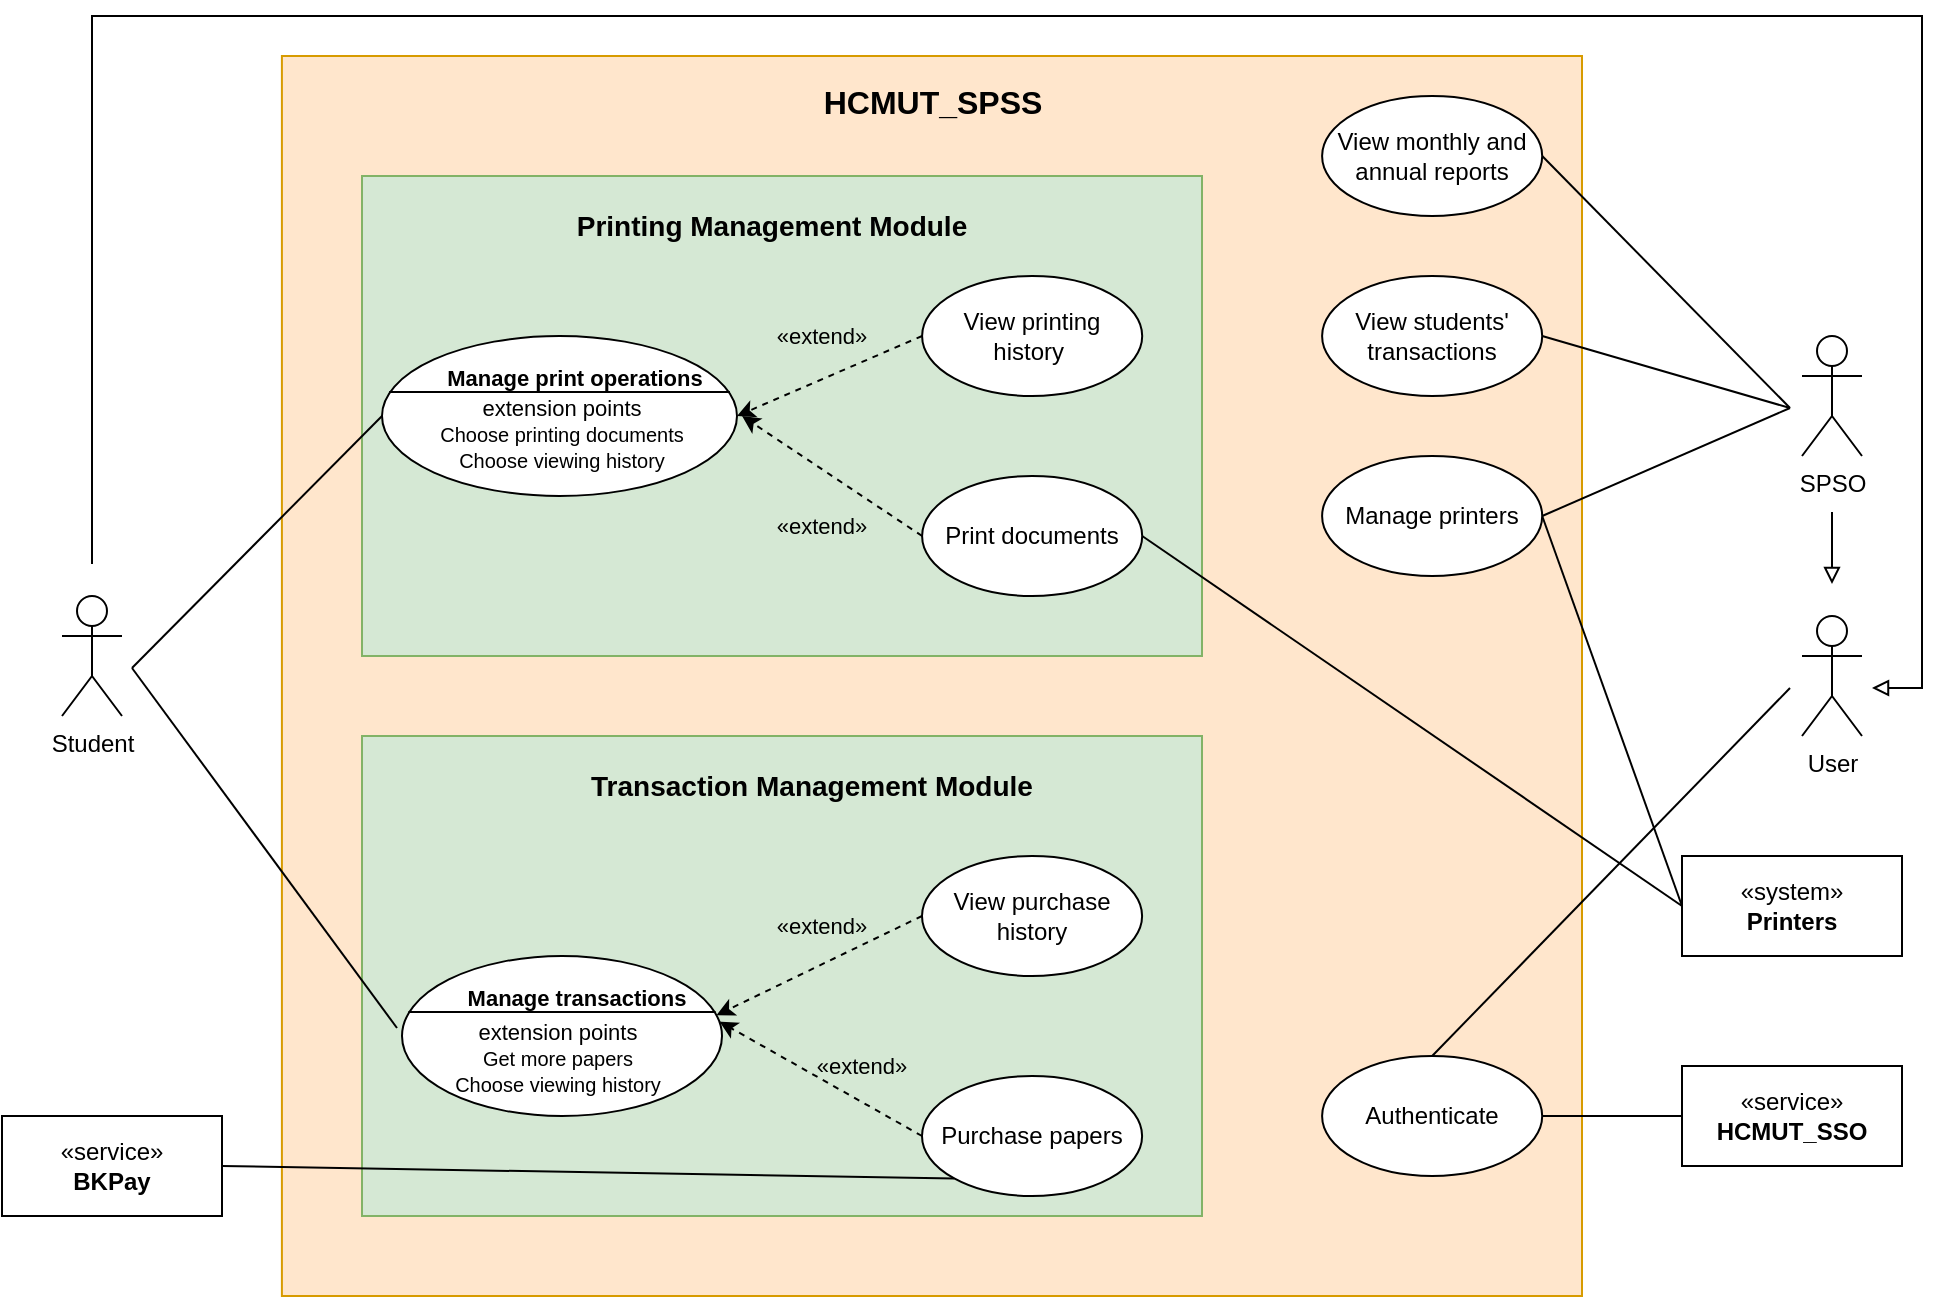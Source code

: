 <mxfile version="24.7.8">
  <diagram name="Page-1" id="5OE-TJhE8zVRZGr9SQH1">
    <mxGraphModel dx="1235" dy="771" grid="1" gridSize="10" guides="1" tooltips="1" connect="1" arrows="0" fold="1" page="1" pageScale="1" pageWidth="850" pageHeight="1100" math="0" shadow="0">
      <root>
        <mxCell id="0" />
        <mxCell id="1" parent="0" />
        <mxCell id="kOeY6bJKJXaW9cWby0th-12" value="" style="rounded=0;whiteSpace=wrap;html=1;fillColor=#ffe6cc;strokeColor=#d79b00;" parent="1" vertex="1">
          <mxGeometry x="259.95" y="100" width="650.05" height="620" as="geometry" />
        </mxCell>
        <mxCell id="kOeY6bJKJXaW9cWby0th-5" value="«service»&lt;br&gt;&lt;b&gt;HCMUT_SSO&lt;/b&gt;" style="html=1;whiteSpace=wrap;" parent="1" vertex="1">
          <mxGeometry x="960" y="605" width="110" height="50" as="geometry" />
        </mxCell>
        <mxCell id="kOeY6bJKJXaW9cWby0th-7" value="«service»&lt;br&gt;&lt;b&gt;BKPay&lt;/b&gt;" style="html=1;whiteSpace=wrap;" parent="1" vertex="1">
          <mxGeometry x="120" y="630" width="110" height="50" as="geometry" />
        </mxCell>
        <mxCell id="BIswvxviZQBVQyYqM8hH-38" style="edgeStyle=none;shape=connector;rounded=0;orthogonalLoop=1;jettySize=auto;html=1;exitX=1;exitY=0.5;exitDx=0;exitDy=0;entryX=0;entryY=0.5;entryDx=0;entryDy=0;strokeColor=default;align=center;verticalAlign=middle;fontFamily=Helvetica;fontSize=11;fontColor=default;labelBackgroundColor=default;endArrow=none;endFill=0;" edge="1" parent="1" source="kOeY6bJKJXaW9cWby0th-14" target="kOeY6bJKJXaW9cWby0th-5">
          <mxGeometry relative="1" as="geometry" />
        </mxCell>
        <mxCell id="kOeY6bJKJXaW9cWby0th-14" value="Authenticate" style="ellipse;whiteSpace=wrap;html=1;" parent="1" vertex="1">
          <mxGeometry x="780.05" y="600" width="110.05" height="60" as="geometry" />
        </mxCell>
        <mxCell id="kOeY6bJKJXaW9cWby0th-15" value="&lt;font style=&quot;font-size: 16px;&quot;&gt;HCMUT_SPSS&lt;/font&gt;" style="text;align=center;fontStyle=1;verticalAlign=middle;spacingLeft=3;spacingRight=3;strokeColor=none;rotatable=0;points=[[0,0.5],[1,0.5]];portConstraint=eastwest;html=1;" parent="1" vertex="1">
          <mxGeometry x="504.97" y="110" width="160" height="26" as="geometry" />
        </mxCell>
        <mxCell id="BIswvxviZQBVQyYqM8hH-37" style="edgeStyle=none;shape=connector;rounded=0;orthogonalLoop=1;jettySize=auto;html=1;exitX=0;exitY=0.6;exitDx=-6;exitDy=0;exitPerimeter=0;entryX=0.5;entryY=0;entryDx=0;entryDy=0;strokeColor=default;align=center;verticalAlign=middle;fontFamily=Helvetica;fontSize=11;fontColor=default;labelBackgroundColor=default;endArrow=none;endFill=0;" edge="1" parent="1" source="kOeY6bJKJXaW9cWby0th-22" target="kOeY6bJKJXaW9cWby0th-14">
          <mxGeometry relative="1" as="geometry" />
        </mxCell>
        <mxCell id="kOeY6bJKJXaW9cWby0th-22" value="User" style="shape=umlActor;verticalLabelPosition=bottom;verticalAlign=top;html=1;points=[[0,0.333,0,0,0],[0,0.6,0,-6,0],[0,1,0,-6,23],[0.25,0.1,0,0,0],[0.5,0,0,0,-16],[0.5,0,0,0,0],[0.5,0.5,0,0,0],[0.5,1,0,0,28],[0.75,0.1,0,0,0],[1,0.333,0,0,0],[1,0.6,0,5,0],[1,1,0,5,23]];" parent="1" vertex="1">
          <mxGeometry x="1020" y="380" width="30" height="60" as="geometry" />
        </mxCell>
        <mxCell id="kOeY6bJKJXaW9cWby0th-44" value="Student" style="shape=umlActor;verticalLabelPosition=bottom;verticalAlign=top;html=1;points=[[0,0.333,0,0,0],[0,0.6,0,-6,0],[0,1,0,-6,23],[0.25,0.1,0,0,0],[0.5,0,0,0,-16],[0.5,0,0,0,0],[0.5,0.5,0,0,0],[0.5,1,0,0,28],[0.75,0.1,0,0,0],[1,0.333,0,0,0],[1,0.6,0,5,0],[1,1,0,5,23]];" parent="1" vertex="1">
          <mxGeometry x="150" y="370" width="30" height="60" as="geometry" />
        </mxCell>
        <mxCell id="kOeY6bJKJXaW9cWby0th-106" style="edgeStyle=none;shape=connector;rounded=0;orthogonalLoop=1;jettySize=auto;html=1;exitX=0;exitY=0.6;exitDx=-6;exitDy=0;exitPerimeter=0;entryX=1;entryY=0.5;entryDx=0;entryDy=0;strokeColor=default;align=center;verticalAlign=middle;fontFamily=Helvetica;fontSize=11;fontColor=default;labelBackgroundColor=default;endArrow=none;endFill=0;" parent="1" source="kOeY6bJKJXaW9cWby0th-45" target="kOeY6bJKJXaW9cWby0th-96" edge="1">
          <mxGeometry relative="1" as="geometry" />
        </mxCell>
        <mxCell id="kOeY6bJKJXaW9cWby0th-110" style="edgeStyle=none;shape=connector;rounded=0;orthogonalLoop=1;jettySize=auto;html=1;exitX=0;exitY=0.6;exitDx=-6;exitDy=0;exitPerimeter=0;entryX=1;entryY=0.5;entryDx=0;entryDy=0;strokeColor=default;align=center;verticalAlign=middle;fontFamily=Helvetica;fontSize=11;fontColor=default;labelBackgroundColor=default;endArrow=none;endFill=0;" parent="1" source="kOeY6bJKJXaW9cWby0th-45" target="kOeY6bJKJXaW9cWby0th-109" edge="1">
          <mxGeometry relative="1" as="geometry" />
        </mxCell>
        <mxCell id="kOeY6bJKJXaW9cWby0th-45" value="SPSO" style="shape=umlActor;verticalLabelPosition=bottom;verticalAlign=top;html=1;points=[[0,0.333,0,0,0],[0,0.6,0,-6,0],[0,1,0,-6,23],[0.25,0.1,0,0,0],[0.5,0,0,0,-16],[0.5,0,0,0,0],[0.5,0.5,0,0,0],[0.5,1,0,0,28],[0.75,0.1,0,0,0],[1,0.333,0,0,0],[1,0.6,0,5,0],[1,1,0,5,23]];" parent="1" vertex="1">
          <mxGeometry x="1020" y="240" width="30" height="60" as="geometry" />
        </mxCell>
        <mxCell id="BIswvxviZQBVQyYqM8hH-25" style="edgeStyle=none;shape=connector;rounded=0;orthogonalLoop=1;jettySize=auto;html=1;exitX=0;exitY=0.5;exitDx=0;exitDy=0;entryX=1;entryY=0.5;entryDx=0;entryDy=0;strokeColor=default;align=center;verticalAlign=middle;fontFamily=Helvetica;fontSize=11;fontColor=default;labelBackgroundColor=default;endArrow=none;endFill=0;" edge="1" parent="1" source="kOeY6bJKJXaW9cWby0th-53" target="kOeY6bJKJXaW9cWby0th-96">
          <mxGeometry relative="1" as="geometry" />
        </mxCell>
        <mxCell id="kOeY6bJKJXaW9cWby0th-53" value="«system»&lt;br&gt;&lt;b&gt;Printers&lt;/b&gt;" style="html=1;whiteSpace=wrap;" parent="1" vertex="1">
          <mxGeometry x="960" y="500" width="110" height="50" as="geometry" />
        </mxCell>
        <mxCell id="kOeY6bJKJXaW9cWby0th-96" value="Manage printers" style="ellipse;whiteSpace=wrap;html=1;" parent="1" vertex="1">
          <mxGeometry x="780.05" y="300" width="110.05" height="60" as="geometry" />
        </mxCell>
        <mxCell id="kOeY6bJKJXaW9cWby0th-108" value="View students&#39; transactions" style="ellipse;whiteSpace=wrap;html=1;" parent="1" vertex="1">
          <mxGeometry x="780.05" y="210" width="110.05" height="60" as="geometry" />
        </mxCell>
        <mxCell id="kOeY6bJKJXaW9cWby0th-109" value="View monthly and annual reports" style="ellipse;whiteSpace=wrap;html=1;" parent="1" vertex="1">
          <mxGeometry x="780.05" y="120" width="110.05" height="60" as="geometry" />
        </mxCell>
        <mxCell id="kOeY6bJKJXaW9cWby0th-111" style="edgeStyle=none;shape=connector;rounded=0;orthogonalLoop=1;jettySize=auto;html=1;exitX=1;exitY=0.5;exitDx=0;exitDy=0;entryX=0;entryY=0.6;entryDx=-6;entryDy=0;entryPerimeter=0;strokeColor=default;align=center;verticalAlign=middle;fontFamily=Helvetica;fontSize=11;fontColor=default;labelBackgroundColor=default;endArrow=none;endFill=0;" parent="1" source="kOeY6bJKJXaW9cWby0th-108" target="kOeY6bJKJXaW9cWby0th-45" edge="1">
          <mxGeometry relative="1" as="geometry" />
        </mxCell>
        <mxCell id="BIswvxviZQBVQyYqM8hH-5" value="" style="group" vertex="1" connectable="0" parent="1">
          <mxGeometry x="300" y="440" width="420" height="240" as="geometry" />
        </mxCell>
        <mxCell id="BIswvxviZQBVQyYqM8hH-1" value="" style="rounded=0;whiteSpace=wrap;html=1;fillColor=#d5e8d4;strokeColor=#82b366;" vertex="1" parent="BIswvxviZQBVQyYqM8hH-5">
          <mxGeometry width="420" height="240" as="geometry" />
        </mxCell>
        <mxCell id="kOeY6bJKJXaW9cWby0th-92" value="&lt;div&gt;&lt;/div&gt;&lt;div&gt;&lt;br&gt;&lt;/div&gt;&lt;div&gt;&lt;br&gt;&lt;/div&gt;" style="html=1;shape=mxgraph.sysml.useCaseExtPt;whiteSpace=wrap;align=center;fontFamily=Helvetica;fontSize=11;fontColor=default;labelBackgroundColor=default;" parent="BIswvxviZQBVQyYqM8hH-5" vertex="1">
          <mxGeometry x="20" y="110" width="160" height="80" as="geometry" />
        </mxCell>
        <mxCell id="kOeY6bJKJXaW9cWby0th-93" value="Manage transactions" style="resizable=0;html=1;verticalAlign=middle;align=center;labelBackgroundColor=none;fontStyle=1;fontFamily=Helvetica;fontSize=11;fontColor=default;" parent="kOeY6bJKJXaW9cWby0th-92" connectable="0" vertex="1">
          <mxGeometry x="80" y="17" as="geometry">
            <mxPoint x="7" y="4" as="offset" />
          </mxGeometry>
        </mxCell>
        <mxCell id="kOeY6bJKJXaW9cWby0th-94" value="&lt;div&gt;extension points&lt;br&gt;&lt;/div&gt;&lt;div&gt;&lt;font style=&quot;font-size: 10px;&quot;&gt;Get more papers&lt;/font&gt;&lt;/div&gt;&lt;div&gt;&lt;font style=&quot;font-size: 10px;&quot;&gt;Choose viewing history&lt;/font&gt;&lt;/div&gt;" style="text;html=1;align=center;verticalAlign=middle;whiteSpace=wrap;rounded=0;fontFamily=Helvetica;fontSize=11;fontColor=default;labelBackgroundColor=none;" parent="kOeY6bJKJXaW9cWby0th-92" vertex="1">
          <mxGeometry x="-2.5" y="36" width="160" height="30" as="geometry" />
        </mxCell>
        <mxCell id="YAoNpxJlT7jZEqzN2cGg-6" value="View purchase history" style="ellipse;whiteSpace=wrap;html=1;" parent="BIswvxviZQBVQyYqM8hH-5" vertex="1">
          <mxGeometry x="280" y="60" width="110.05" height="60" as="geometry" />
        </mxCell>
        <mxCell id="kOeY6bJKJXaW9cWby0th-76" value="Purchase papers" style="ellipse;whiteSpace=wrap;html=1;" parent="BIswvxviZQBVQyYqM8hH-5" vertex="1">
          <mxGeometry x="280" y="170" width="110.05" height="60" as="geometry" />
        </mxCell>
        <mxCell id="BIswvxviZQBVQyYqM8hH-2" value="&lt;b&gt;&lt;font style=&quot;font-size: 14px;&quot;&gt;Transaction Management Module&lt;/font&gt;&lt;/b&gt;" style="text;html=1;align=center;verticalAlign=middle;whiteSpace=wrap;rounded=0;" vertex="1" parent="BIswvxviZQBVQyYqM8hH-5">
          <mxGeometry x="89.98" y="10" width="270" height="30" as="geometry" />
        </mxCell>
        <mxCell id="BIswvxviZQBVQyYqM8hH-3" style="rounded=0;orthogonalLoop=1;jettySize=auto;html=1;exitX=0;exitY=0.5;exitDx=0;exitDy=0;entryX=0.983;entryY=0.37;entryDx=0;entryDy=0;entryPerimeter=0;dashed=1;" edge="1" parent="BIswvxviZQBVQyYqM8hH-5" source="YAoNpxJlT7jZEqzN2cGg-6" target="kOeY6bJKJXaW9cWby0th-92">
          <mxGeometry relative="1" as="geometry" />
        </mxCell>
        <mxCell id="BIswvxviZQBVQyYqM8hH-4" style="rounded=0;orthogonalLoop=1;jettySize=auto;html=1;exitX=0;exitY=0.5;exitDx=0;exitDy=0;entryX=0.992;entryY=0.41;entryDx=0;entryDy=0;entryPerimeter=0;dashed=1;" edge="1" parent="BIswvxviZQBVQyYqM8hH-5" source="kOeY6bJKJXaW9cWby0th-76" target="kOeY6bJKJXaW9cWby0th-92">
          <mxGeometry relative="1" as="geometry" />
        </mxCell>
        <mxCell id="kOeY6bJKJXaW9cWby0th-70" value="«extend»" style="text;html=1;align=center;verticalAlign=middle;whiteSpace=wrap;rounded=0;fontFamily=Helvetica;fontSize=11;fontColor=default;labelBackgroundColor=none;rotation=-360;" parent="BIswvxviZQBVQyYqM8hH-5" vertex="1">
          <mxGeometry x="200" y="80" width="60" height="30" as="geometry" />
        </mxCell>
        <mxCell id="BIswvxviZQBVQyYqM8hH-20" value="«extend»" style="text;html=1;align=center;verticalAlign=middle;whiteSpace=wrap;rounded=0;fontFamily=Helvetica;fontSize=11;fontColor=default;labelBackgroundColor=none;rotation=-360;" vertex="1" parent="BIswvxviZQBVQyYqM8hH-5">
          <mxGeometry x="220" y="150" width="60" height="30" as="geometry" />
        </mxCell>
        <mxCell id="BIswvxviZQBVQyYqM8hH-23" value="" style="group" vertex="1" connectable="0" parent="1">
          <mxGeometry x="300" y="160" width="420.0" height="240" as="geometry" />
        </mxCell>
        <mxCell id="BIswvxviZQBVQyYqM8hH-7" value="" style="rounded=0;whiteSpace=wrap;html=1;fillColor=#d5e8d4;strokeColor=#82b366;movable=1;resizable=1;rotatable=1;deletable=1;editable=1;locked=0;connectable=1;" vertex="1" parent="BIswvxviZQBVQyYqM8hH-23">
          <mxGeometry width="420" height="240" as="geometry" />
        </mxCell>
        <mxCell id="BIswvxviZQBVQyYqM8hH-13" value="&lt;b&gt;&lt;font style=&quot;font-size: 14px;&quot;&gt;Printing Management Module&lt;/font&gt;&lt;/b&gt;" style="text;html=1;align=center;verticalAlign=middle;whiteSpace=wrap;rounded=0;movable=1;resizable=1;rotatable=1;deletable=1;editable=1;locked=0;connectable=1;" vertex="1" parent="BIswvxviZQBVQyYqM8hH-23">
          <mxGeometry x="70.03" y="10" width="270" height="30" as="geometry" />
        </mxCell>
        <mxCell id="kOeY6bJKJXaW9cWby0th-64" value="&lt;div&gt;&lt;/div&gt;&lt;div&gt;&lt;br&gt;&lt;/div&gt;&lt;div&gt;&lt;br&gt;&lt;/div&gt;" style="html=1;shape=mxgraph.sysml.useCaseExtPt;whiteSpace=wrap;align=center;fontFamily=Helvetica;fontSize=11;fontColor=default;labelBackgroundColor=default;movable=1;resizable=1;rotatable=1;deletable=1;editable=1;locked=0;connectable=1;" parent="BIswvxviZQBVQyYqM8hH-23" vertex="1">
          <mxGeometry x="10" y="80" width="177.5" height="80" as="geometry" />
        </mxCell>
        <mxCell id="kOeY6bJKJXaW9cWby0th-65" value="Manage print operations" style="resizable=1;html=1;verticalAlign=middle;align=center;labelBackgroundColor=none;fontStyle=1;fontFamily=Helvetica;fontSize=11;fontColor=default;movable=1;rotatable=1;deletable=1;editable=1;locked=0;connectable=1;" parent="kOeY6bJKJXaW9cWby0th-64" connectable="0" vertex="1">
          <mxGeometry x="88.75" y="17" as="geometry">
            <mxPoint x="7" y="4" as="offset" />
          </mxGeometry>
        </mxCell>
        <mxCell id="kOeY6bJKJXaW9cWby0th-83" value="&lt;div&gt;extension points&lt;br&gt;&lt;/div&gt;&lt;div&gt;&lt;font style=&quot;font-size: 10px;&quot;&gt;Choose printing documents&lt;/font&gt;&lt;/div&gt;&lt;div&gt;&lt;span style=&quot;font-size: 10px;&quot;&gt;Choose viewing history&lt;/span&gt;&lt;/div&gt;" style="text;html=1;align=center;verticalAlign=middle;whiteSpace=wrap;rounded=0;fontFamily=Helvetica;fontSize=11;fontColor=default;labelBackgroundColor=none;movable=1;resizable=1;rotatable=1;deletable=1;editable=1;locked=0;connectable=1;" parent="kOeY6bJKJXaW9cWby0th-64" vertex="1">
          <mxGeometry x="20" y="34" width="140" height="30" as="geometry" />
        </mxCell>
        <mxCell id="BIswvxviZQBVQyYqM8hH-19" style="rounded=0;orthogonalLoop=1;jettySize=auto;html=1;exitX=0;exitY=0.5;exitDx=0;exitDy=0;dashed=1;movable=1;resizable=1;rotatable=1;deletable=1;editable=1;locked=0;connectable=1;" edge="1" parent="BIswvxviZQBVQyYqM8hH-23" source="kOeY6bJKJXaW9cWby0th-58">
          <mxGeometry relative="1" as="geometry">
            <mxPoint x="190.05" y="120" as="targetPoint" />
          </mxGeometry>
        </mxCell>
        <mxCell id="kOeY6bJKJXaW9cWby0th-58" value="Print documents" style="ellipse;whiteSpace=wrap;html=1;movable=1;resizable=1;rotatable=1;deletable=1;editable=1;locked=0;connectable=1;" parent="BIswvxviZQBVQyYqM8hH-23" vertex="1">
          <mxGeometry x="280.05" y="150" width="110.05" height="60" as="geometry" />
        </mxCell>
        <mxCell id="YAoNpxJlT7jZEqzN2cGg-1" value="View printing history&amp;nbsp;" style="ellipse;whiteSpace=wrap;html=1;movable=1;resizable=1;rotatable=1;deletable=1;editable=1;locked=0;connectable=1;" parent="BIswvxviZQBVQyYqM8hH-23" vertex="1">
          <mxGeometry x="280.05" y="50" width="110.05" height="60" as="geometry" />
        </mxCell>
        <mxCell id="BIswvxviZQBVQyYqM8hH-18" style="rounded=0;orthogonalLoop=1;jettySize=auto;html=1;exitX=0;exitY=0.5;exitDx=0;exitDy=0;entryX=1;entryY=0.5;entryDx=0;entryDy=0;entryPerimeter=0;dashed=1;movable=1;resizable=1;rotatable=1;deletable=1;editable=1;locked=0;connectable=1;" edge="1" parent="BIswvxviZQBVQyYqM8hH-23" source="YAoNpxJlT7jZEqzN2cGg-1" target="kOeY6bJKJXaW9cWby0th-64">
          <mxGeometry relative="1" as="geometry" />
        </mxCell>
        <mxCell id="BIswvxviZQBVQyYqM8hH-21" value="«extend»" style="text;html=1;align=center;verticalAlign=middle;whiteSpace=wrap;rounded=0;fontFamily=Helvetica;fontSize=11;fontColor=default;labelBackgroundColor=none;rotation=-360;movable=1;resizable=1;rotatable=1;deletable=1;editable=1;locked=0;connectable=1;" vertex="1" parent="BIswvxviZQBVQyYqM8hH-23">
          <mxGeometry x="200.05" y="65" width="60" height="30" as="geometry" />
        </mxCell>
        <mxCell id="BIswvxviZQBVQyYqM8hH-22" value="«extend»" style="text;html=1;align=center;verticalAlign=middle;whiteSpace=wrap;rounded=0;fontFamily=Helvetica;fontSize=11;fontColor=default;labelBackgroundColor=none;rotation=-360;movable=1;resizable=1;rotatable=1;deletable=1;editable=1;locked=0;connectable=1;" vertex="1" parent="BIswvxviZQBVQyYqM8hH-23">
          <mxGeometry x="200.05" y="160" width="60" height="30" as="geometry" />
        </mxCell>
        <mxCell id="BIswvxviZQBVQyYqM8hH-28" style="edgeStyle=none;shape=connector;rounded=0;orthogonalLoop=1;jettySize=auto;html=1;exitX=0;exitY=0.5;exitDx=0;exitDy=0;entryX=1;entryY=0.5;entryDx=0;entryDy=0;strokeColor=default;align=center;verticalAlign=middle;fontFamily=Helvetica;fontSize=11;fontColor=default;labelBackgroundColor=default;endArrow=none;endFill=0;" edge="1" parent="1" source="kOeY6bJKJXaW9cWby0th-53" target="kOeY6bJKJXaW9cWby0th-58">
          <mxGeometry relative="1" as="geometry" />
        </mxCell>
        <mxCell id="BIswvxviZQBVQyYqM8hH-30" style="edgeStyle=none;shape=connector;rounded=0;orthogonalLoop=1;jettySize=auto;html=1;exitX=0.5;exitY=1;exitDx=0;exitDy=28;exitPerimeter=0;entryX=0.5;entryY=0;entryDx=0;entryDy=-16;entryPerimeter=0;strokeColor=default;align=center;verticalAlign=middle;fontFamily=Helvetica;fontSize=11;fontColor=default;labelBackgroundColor=default;endArrow=block;endFill=0;" edge="1" parent="1" source="kOeY6bJKJXaW9cWby0th-45" target="kOeY6bJKJXaW9cWby0th-22">
          <mxGeometry relative="1" as="geometry" />
        </mxCell>
        <mxCell id="BIswvxviZQBVQyYqM8hH-33" style="edgeStyle=none;shape=connector;rounded=0;orthogonalLoop=1;jettySize=auto;html=1;exitX=1;exitY=0.6;exitDx=5;exitDy=0;exitPerimeter=0;entryX=0;entryY=0.5;entryDx=0;entryDy=0;entryPerimeter=0;strokeColor=default;align=center;verticalAlign=middle;fontFamily=Helvetica;fontSize=11;fontColor=default;labelBackgroundColor=default;endArrow=none;endFill=0;" edge="1" parent="1" source="kOeY6bJKJXaW9cWby0th-44" target="kOeY6bJKJXaW9cWby0th-64">
          <mxGeometry relative="1" as="geometry" />
        </mxCell>
        <mxCell id="BIswvxviZQBVQyYqM8hH-34" style="edgeStyle=none;shape=connector;rounded=0;orthogonalLoop=1;jettySize=auto;html=1;exitX=1;exitY=0.6;exitDx=5;exitDy=0;exitPerimeter=0;entryX=0;entryY=0;entryDx=0;entryDy=0;strokeColor=default;align=center;verticalAlign=middle;fontFamily=Helvetica;fontSize=11;fontColor=default;labelBackgroundColor=default;endArrow=none;endFill=0;" edge="1" parent="1" source="kOeY6bJKJXaW9cWby0th-44" target="kOeY6bJKJXaW9cWby0th-94">
          <mxGeometry relative="1" as="geometry" />
        </mxCell>
        <mxCell id="BIswvxviZQBVQyYqM8hH-35" style="edgeStyle=none;shape=connector;rounded=0;orthogonalLoop=1;jettySize=auto;html=1;exitX=1;exitY=0.5;exitDx=0;exitDy=0;entryX=0;entryY=1;entryDx=0;entryDy=0;strokeColor=default;align=center;verticalAlign=middle;fontFamily=Helvetica;fontSize=11;fontColor=default;labelBackgroundColor=default;endArrow=none;endFill=0;" edge="1" parent="1" source="kOeY6bJKJXaW9cWby0th-7" target="kOeY6bJKJXaW9cWby0th-76">
          <mxGeometry relative="1" as="geometry" />
        </mxCell>
        <mxCell id="BIswvxviZQBVQyYqM8hH-36" style="edgeStyle=orthogonalEdgeStyle;shape=connector;rounded=0;orthogonalLoop=1;jettySize=auto;html=1;exitX=0.5;exitY=0;exitDx=0;exitDy=-16;exitPerimeter=0;entryX=1;entryY=0.6;entryDx=5;entryDy=0;entryPerimeter=0;strokeColor=default;align=center;verticalAlign=middle;fontFamily=Helvetica;fontSize=11;fontColor=default;labelBackgroundColor=default;endArrow=block;endFill=0;" edge="1" parent="1" source="kOeY6bJKJXaW9cWby0th-44" target="kOeY6bJKJXaW9cWby0th-22">
          <mxGeometry relative="1" as="geometry">
            <Array as="points">
              <mxPoint x="165" y="80" />
              <mxPoint x="1080" y="80" />
              <mxPoint x="1080" y="416" />
            </Array>
          </mxGeometry>
        </mxCell>
      </root>
    </mxGraphModel>
  </diagram>
</mxfile>
